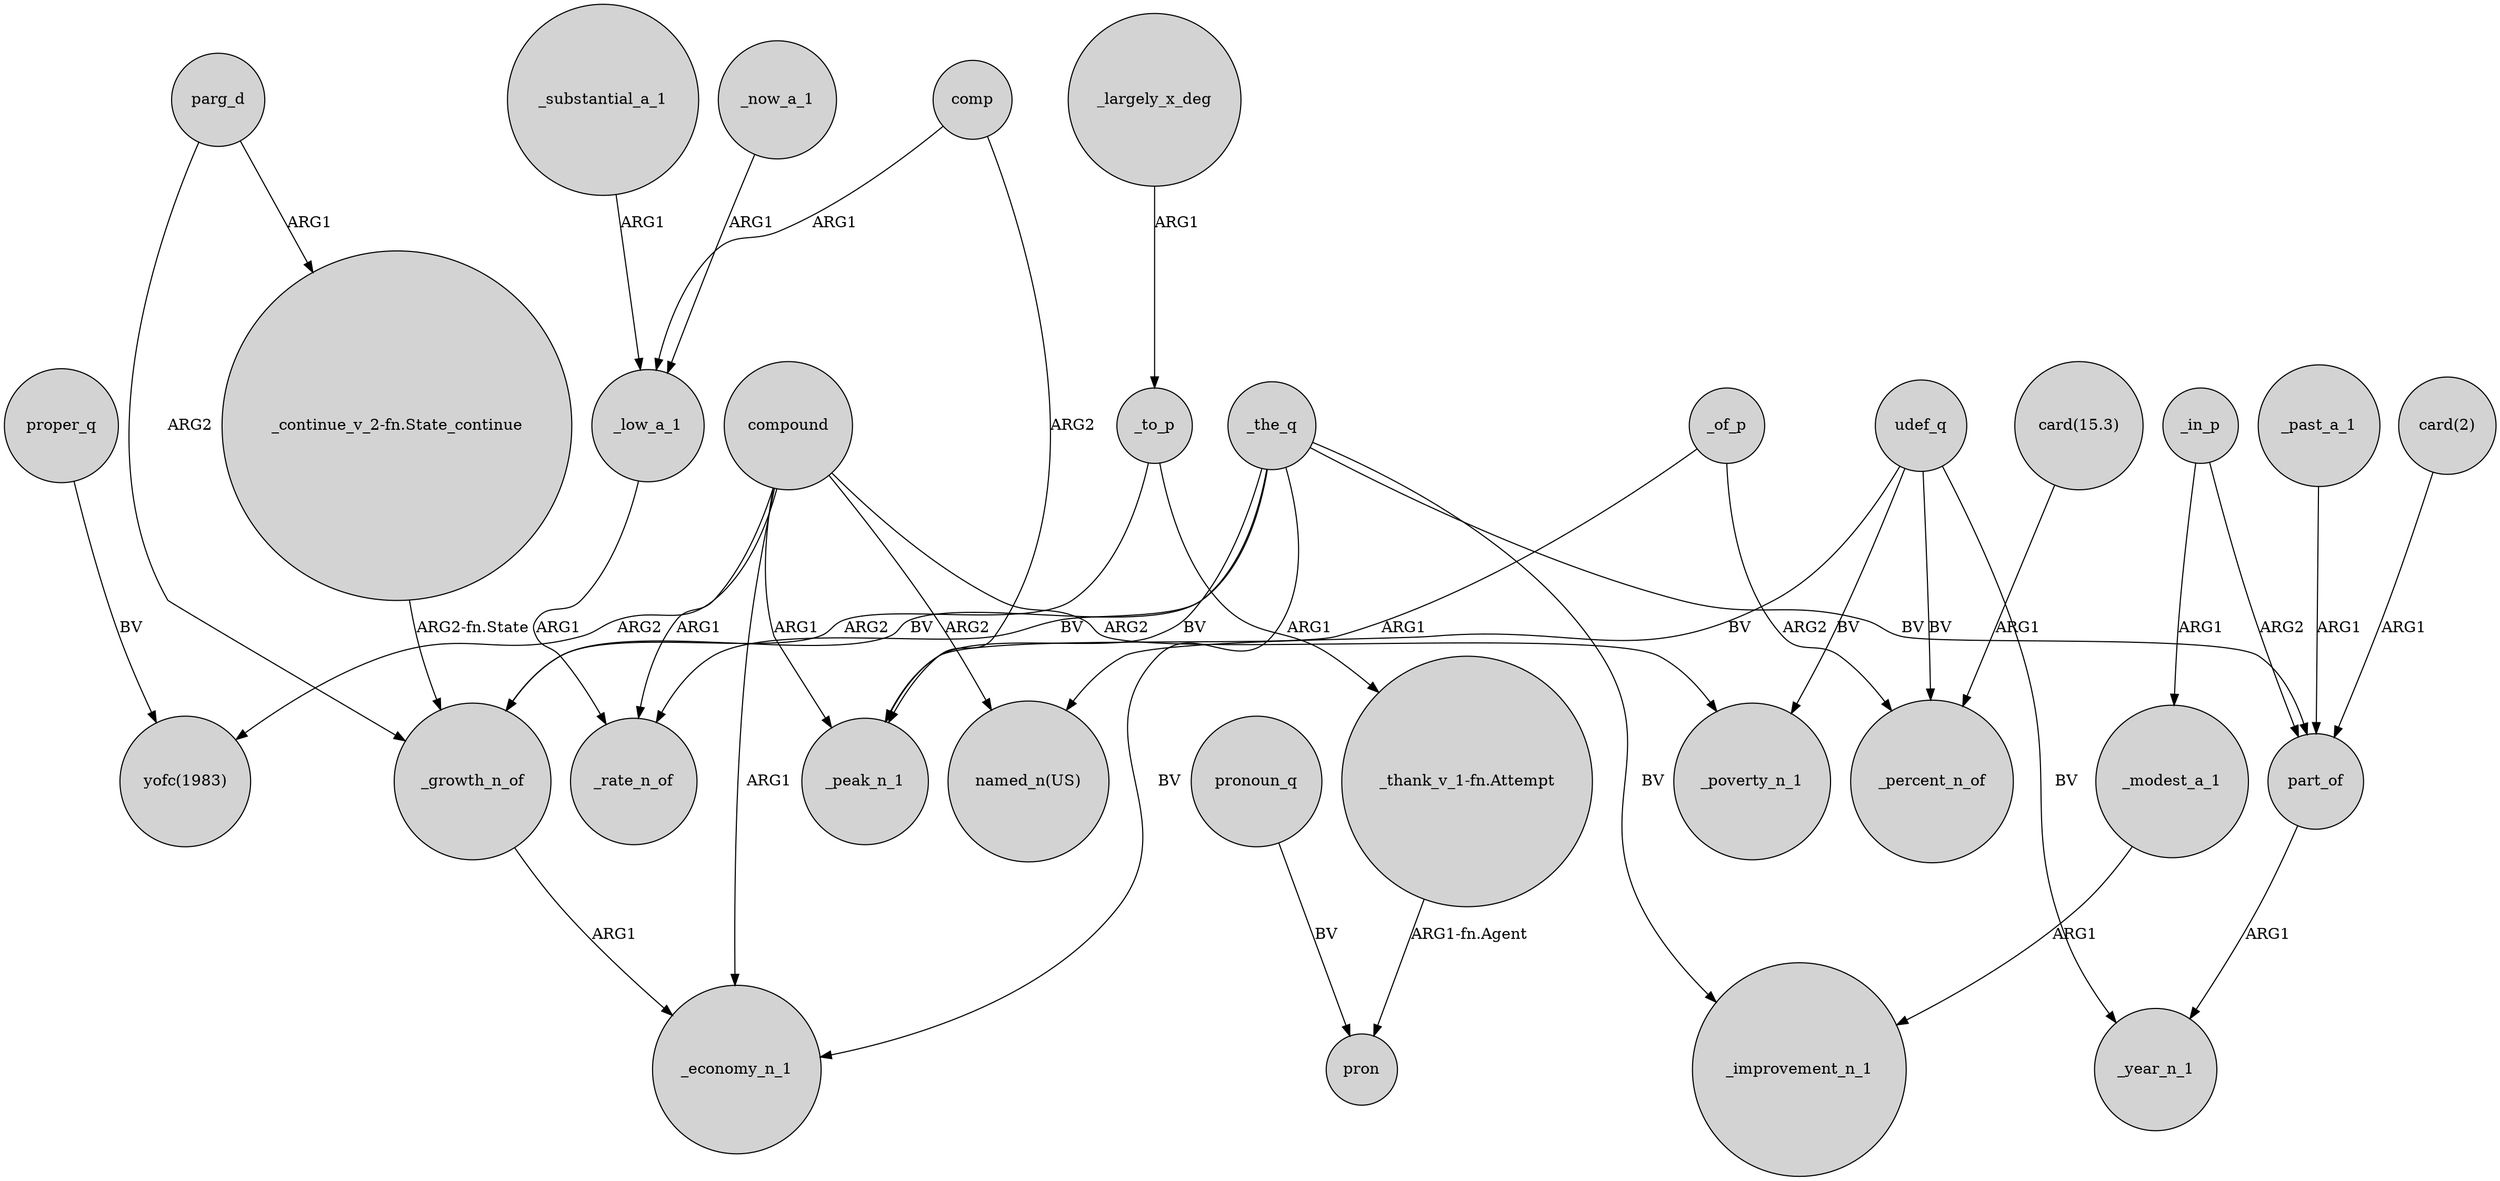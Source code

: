 digraph {
	node [shape=circle style=filled]
	compound -> "yofc(1983)" [label=ARG2]
	parg_d -> _growth_n_of [label=ARG2]
	comp -> _low_a_1 [label=ARG1]
	_the_q -> part_of [label=BV]
	_low_a_1 -> _rate_n_of [label=ARG1]
	_substantial_a_1 -> _low_a_1 [label=ARG1]
	parg_d -> "_continue_v_2-fn.State_continue" [label=ARG1]
	_the_q -> _peak_n_1 [label=BV]
	_to_p -> _growth_n_of [label=ARG2]
	compound -> _rate_n_of [label=ARG1]
	compound -> _poverty_n_1 [label=ARG2]
	compound -> _economy_n_1 [label=ARG1]
	"card(2)" -> part_of [label=ARG1]
	_in_p -> part_of [label=ARG2]
	_modest_a_1 -> _improvement_n_1 [label=ARG1]
	_the_q -> _rate_n_of [label=BV]
	"card(15.3)" -> _percent_n_of [label=ARG1]
	pronoun_q -> pron [label=BV]
	compound -> _peak_n_1 [label=ARG1]
	udef_q -> _percent_n_of [label=BV]
	part_of -> _year_n_1 [label=ARG1]
	_to_p -> "_thank_v_1-fn.Attempt" [label=ARG1]
	_past_a_1 -> part_of [label=ARG1]
	_of_p -> _peak_n_1 [label=ARG1]
	_largely_x_deg -> _to_p [label=ARG1]
	_of_p -> _percent_n_of [label=ARG2]
	comp -> _peak_n_1 [label=ARG2]
	"_thank_v_1-fn.Attempt" -> pron [label="ARG1-fn.Agent"]
	udef_q -> _poverty_n_1 [label=BV]
	_now_a_1 -> _low_a_1 [label=ARG1]
	_growth_n_of -> _economy_n_1 [label=ARG1]
	_in_p -> _modest_a_1 [label=ARG1]
	_the_q -> _growth_n_of [label=BV]
	udef_q -> _year_n_1 [label=BV]
	_the_q -> _improvement_n_1 [label=BV]
	"_continue_v_2-fn.State_continue" -> _growth_n_of [label="ARG2-fn.State"]
	proper_q -> "yofc(1983)" [label=BV]
	compound -> "named_n(US)" [label=ARG2]
	udef_q -> "named_n(US)" [label=BV]
	_the_q -> _economy_n_1 [label=BV]
}
